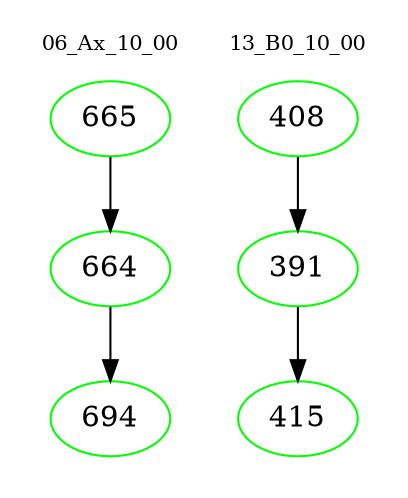 digraph{
subgraph cluster_0 {
color = white
label = "06_Ax_10_00";
fontsize=10;
T0_665 [label="665", color="green"]
T0_665 -> T0_664 [color="black"]
T0_664 [label="664", color="green"]
T0_664 -> T0_694 [color="black"]
T0_694 [label="694", color="green"]
}
subgraph cluster_1 {
color = white
label = "13_B0_10_00";
fontsize=10;
T1_408 [label="408", color="green"]
T1_408 -> T1_391 [color="black"]
T1_391 [label="391", color="green"]
T1_391 -> T1_415 [color="black"]
T1_415 [label="415", color="green"]
}
}
